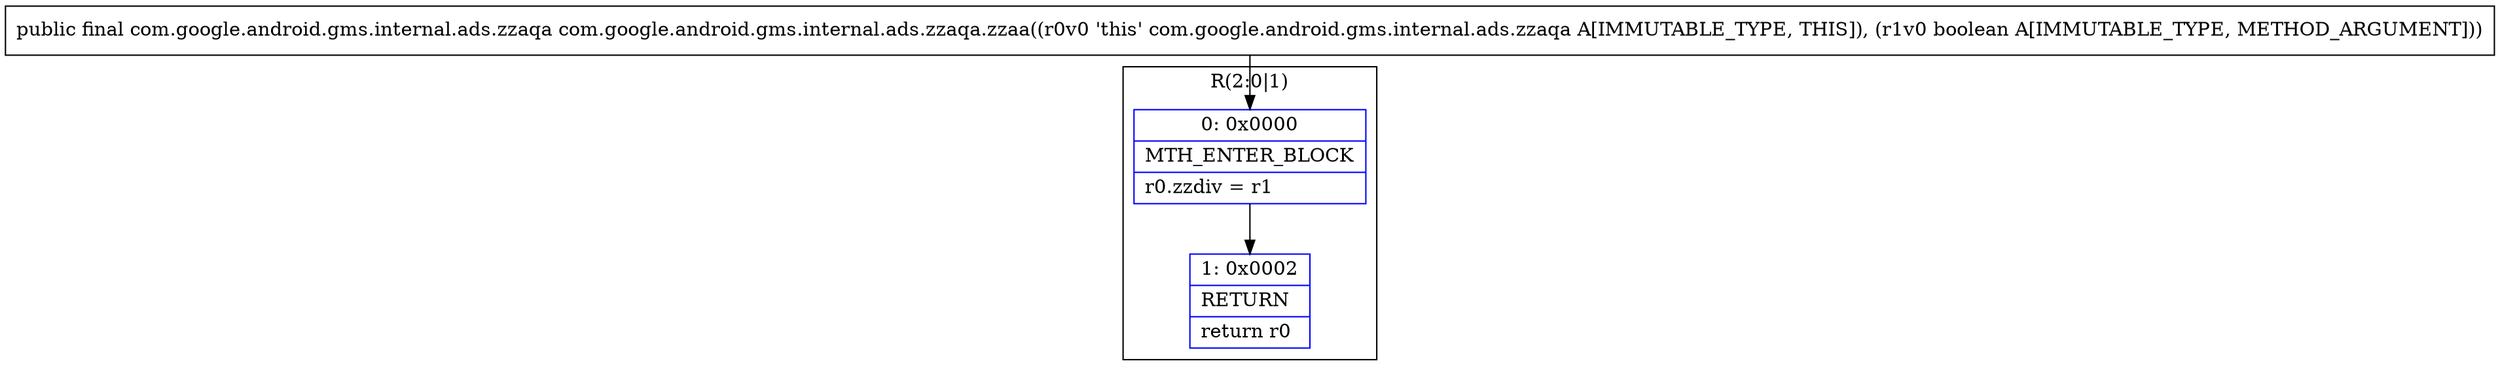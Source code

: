 digraph "CFG forcom.google.android.gms.internal.ads.zzaqa.zzaa(Z)Lcom\/google\/android\/gms\/internal\/ads\/zzaqa;" {
subgraph cluster_Region_1141970913 {
label = "R(2:0|1)";
node [shape=record,color=blue];
Node_0 [shape=record,label="{0\:\ 0x0000|MTH_ENTER_BLOCK\l|r0.zzdiv = r1\l}"];
Node_1 [shape=record,label="{1\:\ 0x0002|RETURN\l|return r0\l}"];
}
MethodNode[shape=record,label="{public final com.google.android.gms.internal.ads.zzaqa com.google.android.gms.internal.ads.zzaqa.zzaa((r0v0 'this' com.google.android.gms.internal.ads.zzaqa A[IMMUTABLE_TYPE, THIS]), (r1v0 boolean A[IMMUTABLE_TYPE, METHOD_ARGUMENT])) }"];
MethodNode -> Node_0;
Node_0 -> Node_1;
}


